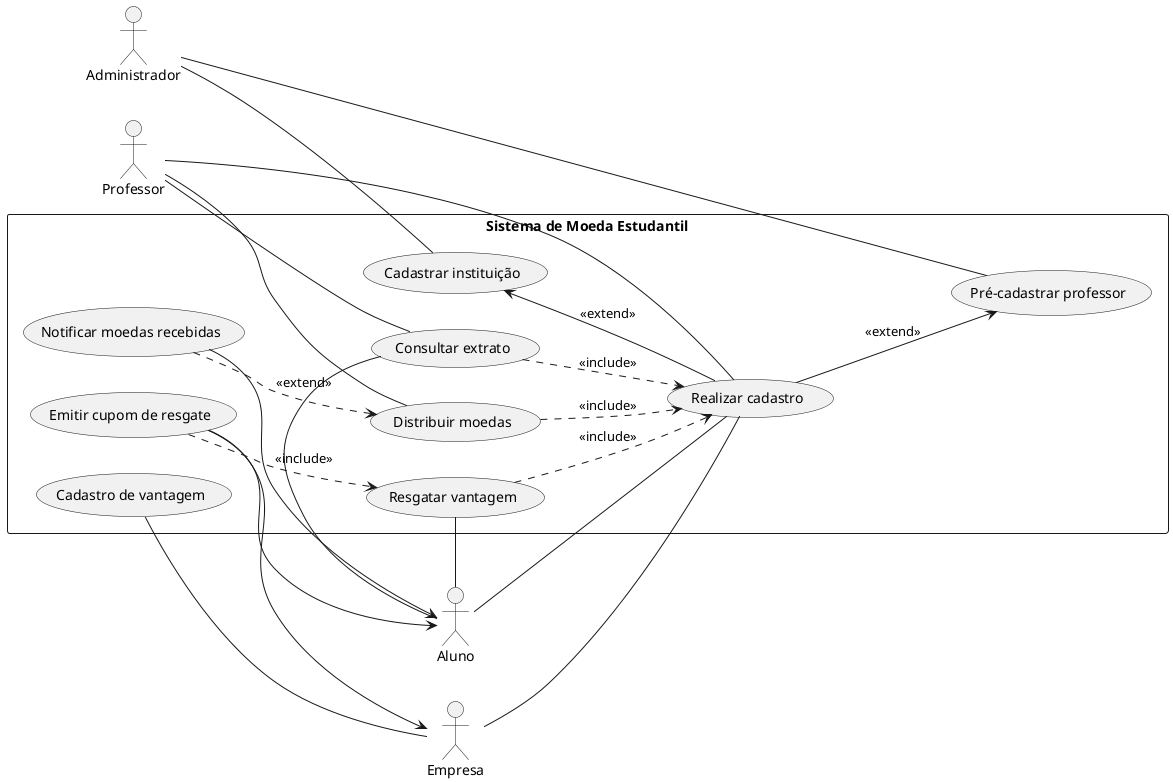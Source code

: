 @startuml Diagrama de Casos de Uso
left to right direction

actor "Aluno" as aluno
actor "Professor" as professor
actor "Empresa" as empresa
actor "Administrador" as admin

rectangle "Sistema de Moeda Estudantil" {
    usecase "Realizar cadastro" as uc_cadastro
    usecase "Distribuir moedas" as uc_distribuir_moedas
    usecase "Notificar moedas recebidas" as uc_notificar_moedas
    usecase "Consultar extrato" as uc_extrato
    usecase "Cadastro de vantagem" as uc_cadastro_vantagem
    usecase "Resgatar vantagem" as uc_resgatar_vantagem
    usecase "Emitir cupom de resgate" as uc_emitir_cupom
    usecase "Cadastrar instituição" as uc_cadastrar_instituicao
    usecase "Pré-cadastrar professor" as uc_pre_cadastro_professor 
}

aluno -- uc_cadastro
aluno -- uc_extrato
aluno -- uc_resgatar_vantagem

professor -- uc_cadastro
professor -- uc_extrato
professor -- uc_distribuir_moedas

empresa -- uc_cadastro
empresa -- uc_cadastro_vantagem

admin -- uc_cadastrar_instituicao
admin -- uc_pre_cadastro_professor

' Every use case uses depends on the "Realizar cadastro" use case
uc_distribuir_moedas ..> uc_cadastro : <<include>>
uc_extrato ..> uc_cadastro : <<include>>
uc_resgatar_vantagem ..> uc_cadastro : <<include>>

uc_emitir_cupom ..> uc_resgatar_vantagem : <<include>>
uc_notificar_moedas ..> uc_distribuir_moedas : <<extend>>

' Cupom is sent to the student and company
uc_emitir_cupom --> aluno
uc_emitir_cupom --> empresa

' Notification is sent to the student
uc_notificar_moedas --> aluno

'Apenas professor precisa de pré cadastro, por isso a escolha pelo extend
uc_cadastro --> uc_pre_cadastro_professor : <<extend>>

'Apenas alunos e professores precisam estar relacionados a instituição, por isso a escolha pelo extend
uc_cadastrar_instituicao <-- uc_cadastro : <<extend>>

@enduml
